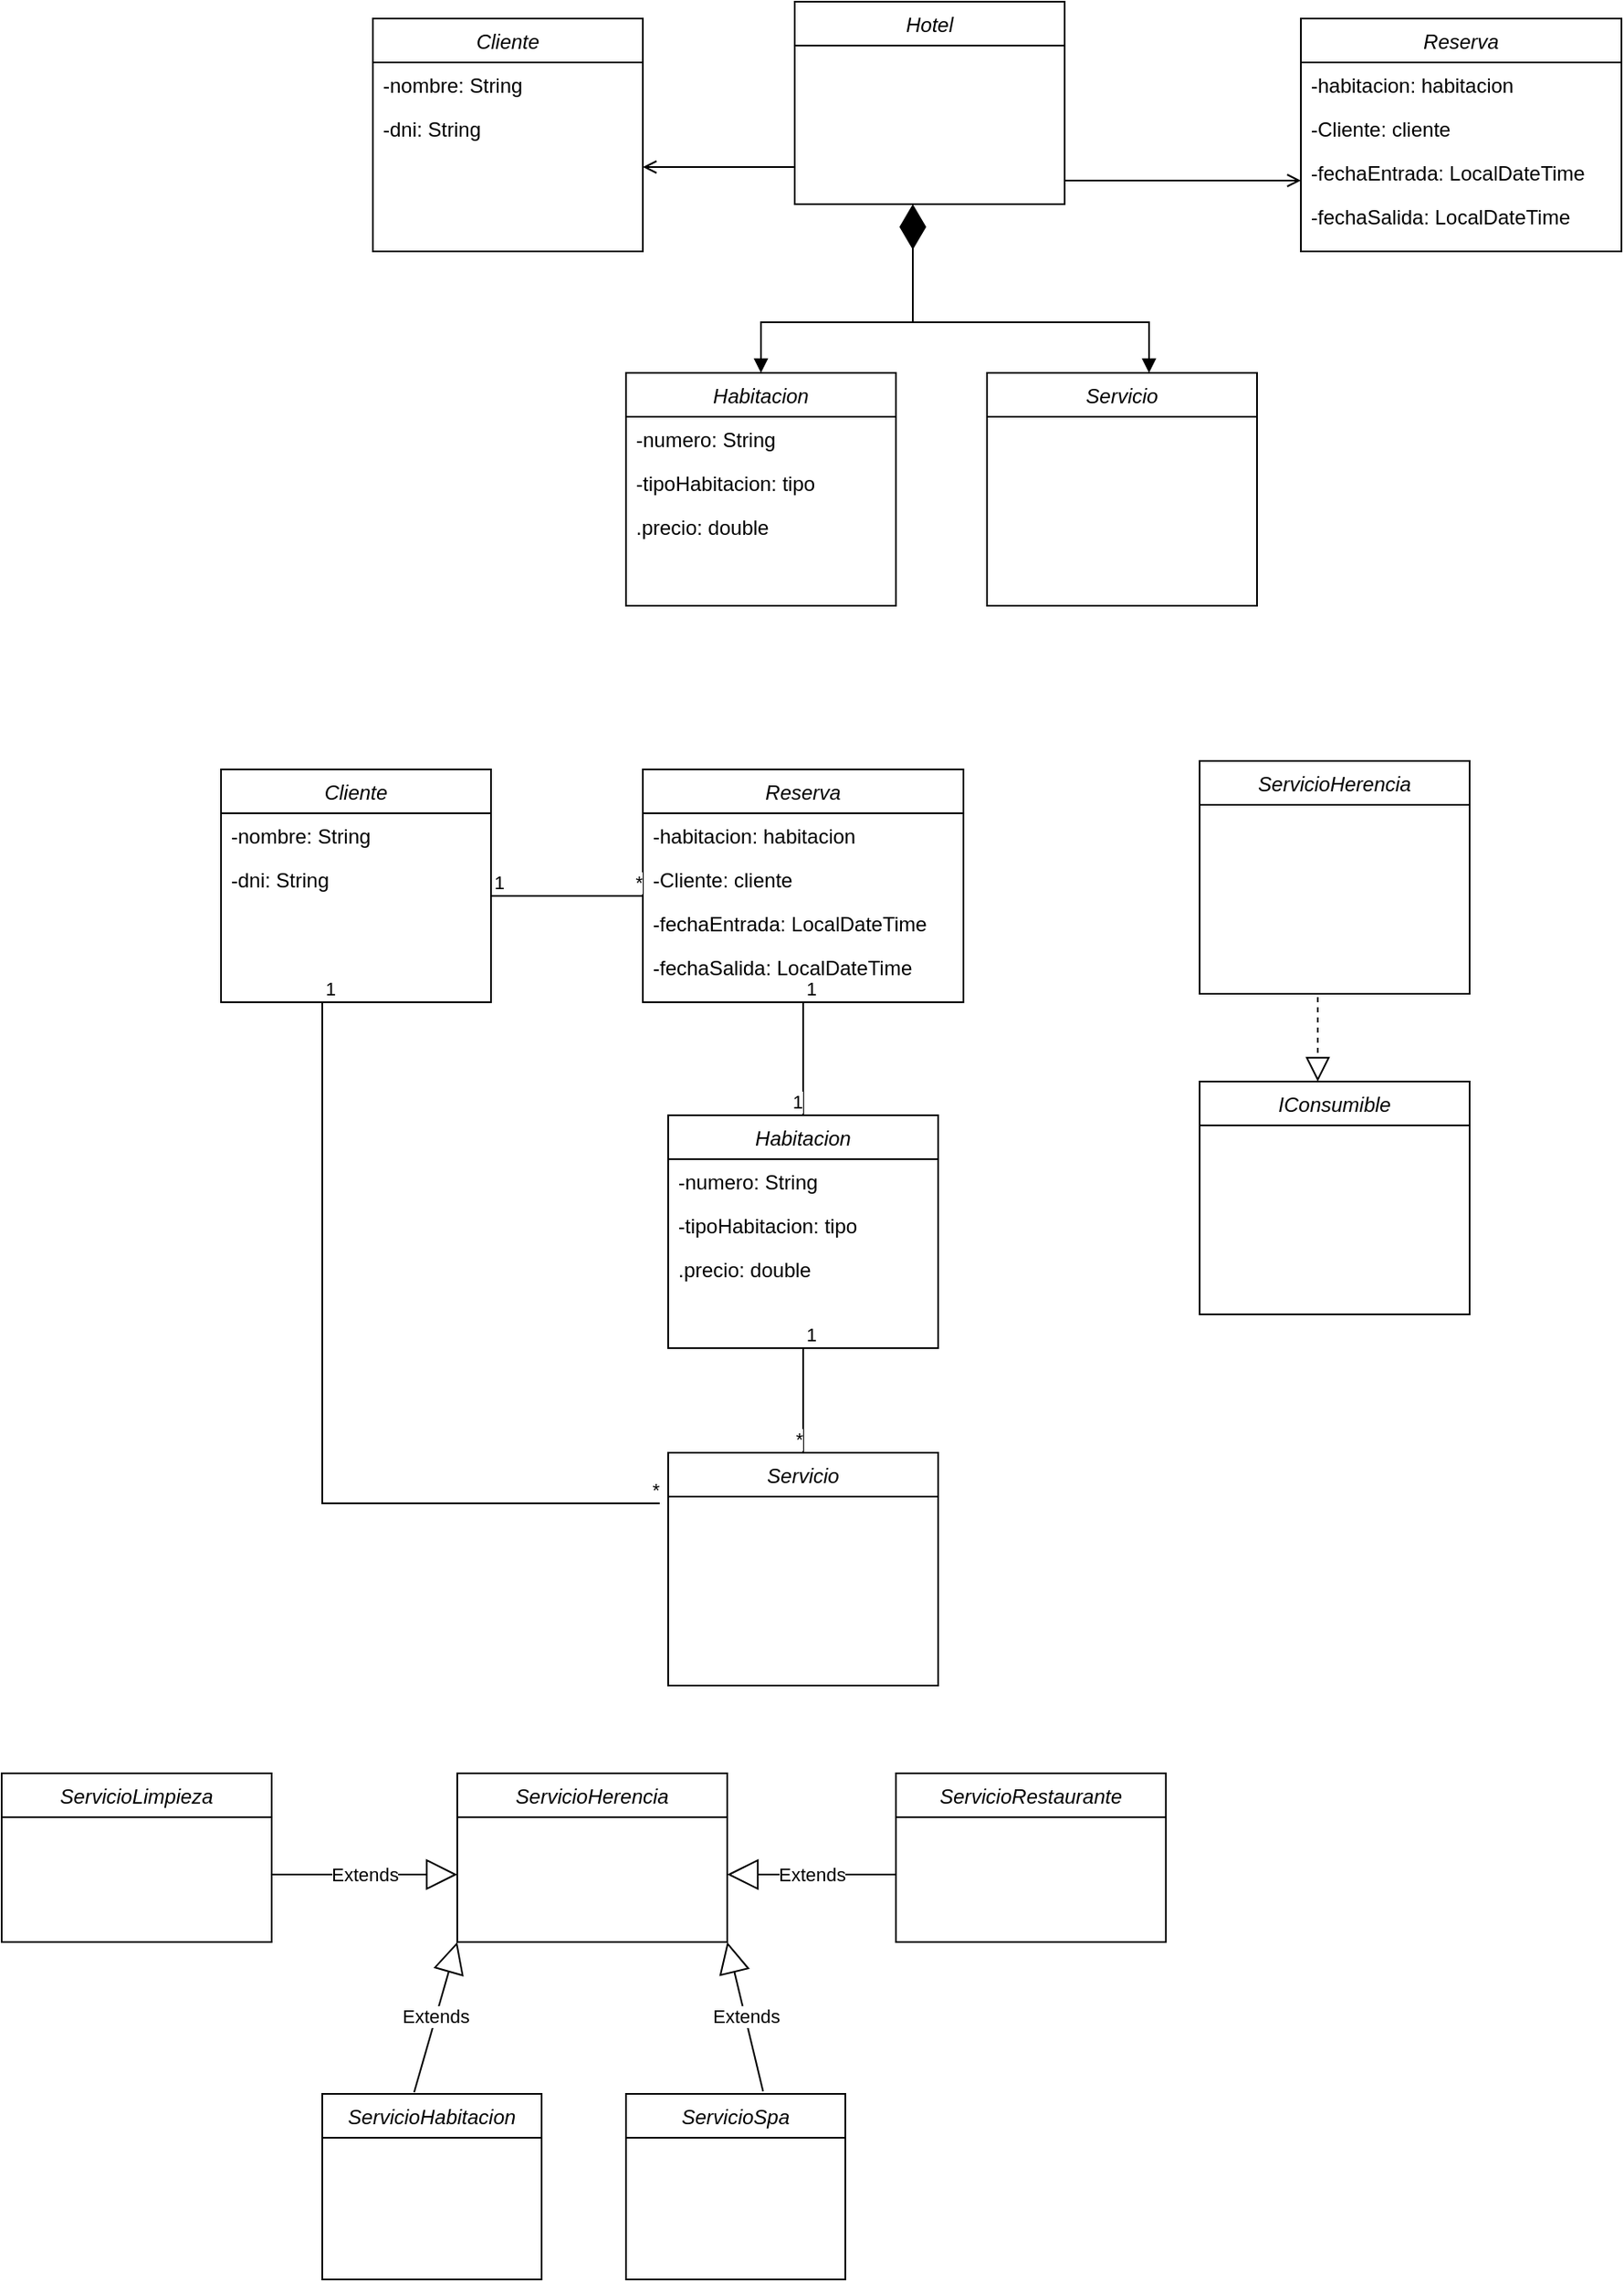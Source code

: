 <mxfile version="24.7.13">
  <diagram id="C5RBs43oDa-KdzZeNtuy" name="Page-1">
    <mxGraphModel dx="1981" dy="426" grid="1" gridSize="10" guides="1" tooltips="1" connect="1" arrows="1" fold="1" page="1" pageScale="1" pageWidth="827" pageHeight="1169" math="0" shadow="0">
      <root>
        <mxCell id="WIyWlLk6GJQsqaUBKTNV-0" />
        <mxCell id="WIyWlLk6GJQsqaUBKTNV-1" parent="WIyWlLk6GJQsqaUBKTNV-0" />
        <mxCell id="zkfFHV4jXpPFQw0GAbJ--0" value="Hotel" style="swimlane;fontStyle=2;align=center;verticalAlign=top;childLayout=stackLayout;horizontal=1;startSize=26;horizontalStack=0;resizeParent=1;resizeLast=0;collapsible=1;marginBottom=0;rounded=0;shadow=0;strokeWidth=1;" parent="WIyWlLk6GJQsqaUBKTNV-1" vertex="1">
          <mxGeometry x="220" y="130" width="160" height="120" as="geometry">
            <mxRectangle x="230" y="140" width="160" height="26" as="alternateBounds" />
          </mxGeometry>
        </mxCell>
        <mxCell id="iourdz4xyw0Kd0Qw91tp-29" value="" style="endArrow=open;shadow=0;strokeWidth=1;rounded=0;curved=0;endFill=1;edgeStyle=elbowEdgeStyle;elbow=vertical;" edge="1" parent="zkfFHV4jXpPFQw0GAbJ--0">
          <mxGeometry x="0.5" y="41" relative="1" as="geometry">
            <mxPoint y="98" as="sourcePoint" />
            <mxPoint x="-90" y="98" as="targetPoint" />
            <mxPoint x="-40" y="32" as="offset" />
          </mxGeometry>
        </mxCell>
        <mxCell id="zkfFHV4jXpPFQw0GAbJ--26" value="" style="endArrow=open;shadow=0;strokeWidth=1;rounded=0;curved=0;endFill=1;edgeStyle=elbowEdgeStyle;elbow=vertical;" parent="WIyWlLk6GJQsqaUBKTNV-1" source="zkfFHV4jXpPFQw0GAbJ--0" edge="1">
          <mxGeometry x="0.5" y="41" relative="1" as="geometry">
            <mxPoint x="380" y="192" as="sourcePoint" />
            <mxPoint x="520" y="236" as="targetPoint" />
            <mxPoint x="-40" y="32" as="offset" />
          </mxGeometry>
        </mxCell>
        <mxCell id="iourdz4xyw0Kd0Qw91tp-12" value="Cliente" style="swimlane;fontStyle=2;align=center;verticalAlign=top;childLayout=stackLayout;horizontal=1;startSize=26;horizontalStack=0;resizeParent=1;resizeLast=0;collapsible=1;marginBottom=0;rounded=0;shadow=0;strokeWidth=1;" vertex="1" parent="WIyWlLk6GJQsqaUBKTNV-1">
          <mxGeometry x="-30" y="140" width="160" height="138" as="geometry">
            <mxRectangle x="230" y="140" width="160" height="26" as="alternateBounds" />
          </mxGeometry>
        </mxCell>
        <mxCell id="iourdz4xyw0Kd0Qw91tp-13" value="-nombre: String" style="text;strokeColor=none;fillColor=none;align=left;verticalAlign=top;spacingLeft=4;spacingRight=4;overflow=hidden;rotatable=0;points=[[0,0.5],[1,0.5]];portConstraint=eastwest;whiteSpace=wrap;html=1;" vertex="1" parent="iourdz4xyw0Kd0Qw91tp-12">
          <mxGeometry y="26" width="160" height="26" as="geometry" />
        </mxCell>
        <mxCell id="iourdz4xyw0Kd0Qw91tp-15" value="-dni: String" style="text;strokeColor=none;fillColor=none;align=left;verticalAlign=top;spacingLeft=4;spacingRight=4;overflow=hidden;rotatable=0;points=[[0,0.5],[1,0.5]];portConstraint=eastwest;whiteSpace=wrap;html=1;" vertex="1" parent="iourdz4xyw0Kd0Qw91tp-12">
          <mxGeometry y="52" width="160" height="26" as="geometry" />
        </mxCell>
        <mxCell id="iourdz4xyw0Kd0Qw91tp-17" value="Reserva&#xa;" style="swimlane;fontStyle=2;align=center;verticalAlign=top;childLayout=stackLayout;horizontal=1;startSize=26;horizontalStack=0;resizeParent=1;resizeLast=0;collapsible=1;marginBottom=0;rounded=0;shadow=0;strokeWidth=1;" vertex="1" parent="WIyWlLk6GJQsqaUBKTNV-1">
          <mxGeometry x="520" y="140" width="190" height="138" as="geometry">
            <mxRectangle x="230" y="140" width="160" height="26" as="alternateBounds" />
          </mxGeometry>
        </mxCell>
        <mxCell id="iourdz4xyw0Kd0Qw91tp-18" value="-habitacion: habitacion&lt;span style=&quot;white-space: pre;&quot;&gt;&#x9;&lt;/span&gt;" style="text;strokeColor=none;fillColor=none;align=left;verticalAlign=top;spacingLeft=4;spacingRight=4;overflow=hidden;rotatable=0;points=[[0,0.5],[1,0.5]];portConstraint=eastwest;whiteSpace=wrap;html=1;" vertex="1" parent="iourdz4xyw0Kd0Qw91tp-17">
          <mxGeometry y="26" width="190" height="26" as="geometry" />
        </mxCell>
        <mxCell id="iourdz4xyw0Kd0Qw91tp-19" value="-Cliente: cliente" style="text;strokeColor=none;fillColor=none;align=left;verticalAlign=top;spacingLeft=4;spacingRight=4;overflow=hidden;rotatable=0;points=[[0,0.5],[1,0.5]];portConstraint=eastwest;whiteSpace=wrap;html=1;" vertex="1" parent="iourdz4xyw0Kd0Qw91tp-17">
          <mxGeometry y="52" width="190" height="26" as="geometry" />
        </mxCell>
        <mxCell id="iourdz4xyw0Kd0Qw91tp-21" value="-fechaEntrada: LocalDateTime" style="text;strokeColor=none;fillColor=none;align=left;verticalAlign=top;spacingLeft=4;spacingRight=4;overflow=hidden;rotatable=0;points=[[0,0.5],[1,0.5]];portConstraint=eastwest;whiteSpace=wrap;html=1;" vertex="1" parent="iourdz4xyw0Kd0Qw91tp-17">
          <mxGeometry y="78" width="190" height="26" as="geometry" />
        </mxCell>
        <mxCell id="iourdz4xyw0Kd0Qw91tp-20" value="-fechaSalida: LocalDateTime" style="text;strokeColor=none;fillColor=none;align=left;verticalAlign=top;spacingLeft=4;spacingRight=4;overflow=hidden;rotatable=0;points=[[0,0.5],[1,0.5]];portConstraint=eastwest;whiteSpace=wrap;html=1;" vertex="1" parent="iourdz4xyw0Kd0Qw91tp-17">
          <mxGeometry y="104" width="190" height="26" as="geometry" />
        </mxCell>
        <mxCell id="iourdz4xyw0Kd0Qw91tp-22" value="Habitacion" style="swimlane;fontStyle=2;align=center;verticalAlign=top;childLayout=stackLayout;horizontal=1;startSize=26;horizontalStack=0;resizeParent=1;resizeLast=0;collapsible=1;marginBottom=0;rounded=0;shadow=0;strokeWidth=1;" vertex="1" parent="WIyWlLk6GJQsqaUBKTNV-1">
          <mxGeometry x="120" y="350" width="160" height="138" as="geometry">
            <mxRectangle x="230" y="140" width="160" height="26" as="alternateBounds" />
          </mxGeometry>
        </mxCell>
        <mxCell id="iourdz4xyw0Kd0Qw91tp-23" value="-numero: String" style="text;strokeColor=none;fillColor=none;align=left;verticalAlign=top;spacingLeft=4;spacingRight=4;overflow=hidden;rotatable=0;points=[[0,0.5],[1,0.5]];portConstraint=eastwest;whiteSpace=wrap;html=1;" vertex="1" parent="iourdz4xyw0Kd0Qw91tp-22">
          <mxGeometry y="26" width="160" height="26" as="geometry" />
        </mxCell>
        <mxCell id="iourdz4xyw0Kd0Qw91tp-24" value="-tipoHabitacion: tipo" style="text;strokeColor=none;fillColor=none;align=left;verticalAlign=top;spacingLeft=4;spacingRight=4;overflow=hidden;rotatable=0;points=[[0,0.5],[1,0.5]];portConstraint=eastwest;whiteSpace=wrap;html=1;" vertex="1" parent="iourdz4xyw0Kd0Qw91tp-22">
          <mxGeometry y="52" width="160" height="26" as="geometry" />
        </mxCell>
        <mxCell id="iourdz4xyw0Kd0Qw91tp-28" value=".precio: double" style="text;strokeColor=none;fillColor=none;align=left;verticalAlign=top;spacingLeft=4;spacingRight=4;overflow=hidden;rotatable=0;points=[[0,0.5],[1,0.5]];portConstraint=eastwest;whiteSpace=wrap;html=1;" vertex="1" parent="iourdz4xyw0Kd0Qw91tp-22">
          <mxGeometry y="78" width="160" height="26" as="geometry" />
        </mxCell>
        <mxCell id="iourdz4xyw0Kd0Qw91tp-25" value="Servicio" style="swimlane;fontStyle=2;align=center;verticalAlign=top;childLayout=stackLayout;horizontal=1;startSize=26;horizontalStack=0;resizeParent=1;resizeLast=0;collapsible=1;marginBottom=0;rounded=0;shadow=0;strokeWidth=1;" vertex="1" parent="WIyWlLk6GJQsqaUBKTNV-1">
          <mxGeometry x="334" y="350" width="160" height="138" as="geometry">
            <mxRectangle x="230" y="140" width="160" height="26" as="alternateBounds" />
          </mxGeometry>
        </mxCell>
        <mxCell id="iourdz4xyw0Kd0Qw91tp-33" value="" style="endArrow=block;startArrow=block;endFill=1;startFill=1;html=1;rounded=0;exitX=0.5;exitY=0;exitDx=0;exitDy=0;entryX=0.6;entryY=0;entryDx=0;entryDy=0;entryPerimeter=0;" edge="1" parent="WIyWlLk6GJQsqaUBKTNV-1" source="iourdz4xyw0Kd0Qw91tp-22" target="iourdz4xyw0Kd0Qw91tp-25">
          <mxGeometry width="160" relative="1" as="geometry">
            <mxPoint x="210" y="330" as="sourcePoint" />
            <mxPoint x="435.04" y="316.964" as="targetPoint" />
            <Array as="points">
              <mxPoint x="200" y="320" />
              <mxPoint x="300" y="320" />
              <mxPoint x="430" y="320" />
            </Array>
          </mxGeometry>
        </mxCell>
        <mxCell id="iourdz4xyw0Kd0Qw91tp-34" value="" style="endArrow=diamondThin;endFill=1;endSize=24;html=1;rounded=0;" edge="1" parent="WIyWlLk6GJQsqaUBKTNV-1">
          <mxGeometry width="160" relative="1" as="geometry">
            <mxPoint x="290" y="320" as="sourcePoint" />
            <mxPoint x="290" y="250" as="targetPoint" />
          </mxGeometry>
        </mxCell>
        <mxCell id="iourdz4xyw0Kd0Qw91tp-35" value="Cliente" style="swimlane;fontStyle=2;align=center;verticalAlign=top;childLayout=stackLayout;horizontal=1;startSize=26;horizontalStack=0;resizeParent=1;resizeLast=0;collapsible=1;marginBottom=0;rounded=0;shadow=0;strokeWidth=1;" vertex="1" parent="WIyWlLk6GJQsqaUBKTNV-1">
          <mxGeometry x="-120" y="585" width="160" height="138" as="geometry">
            <mxRectangle x="230" y="140" width="160" height="26" as="alternateBounds" />
          </mxGeometry>
        </mxCell>
        <mxCell id="iourdz4xyw0Kd0Qw91tp-36" value="-nombre: String" style="text;strokeColor=none;fillColor=none;align=left;verticalAlign=top;spacingLeft=4;spacingRight=4;overflow=hidden;rotatable=0;points=[[0,0.5],[1,0.5]];portConstraint=eastwest;whiteSpace=wrap;html=1;" vertex="1" parent="iourdz4xyw0Kd0Qw91tp-35">
          <mxGeometry y="26" width="160" height="26" as="geometry" />
        </mxCell>
        <mxCell id="iourdz4xyw0Kd0Qw91tp-37" value="-dni: String" style="text;strokeColor=none;fillColor=none;align=left;verticalAlign=top;spacingLeft=4;spacingRight=4;overflow=hidden;rotatable=0;points=[[0,0.5],[1,0.5]];portConstraint=eastwest;whiteSpace=wrap;html=1;" vertex="1" parent="iourdz4xyw0Kd0Qw91tp-35">
          <mxGeometry y="52" width="160" height="26" as="geometry" />
        </mxCell>
        <mxCell id="iourdz4xyw0Kd0Qw91tp-38" value="Reserva&#xa;" style="swimlane;fontStyle=2;align=center;verticalAlign=top;childLayout=stackLayout;horizontal=1;startSize=26;horizontalStack=0;resizeParent=1;resizeLast=0;collapsible=1;marginBottom=0;rounded=0;shadow=0;strokeWidth=1;" vertex="1" parent="WIyWlLk6GJQsqaUBKTNV-1">
          <mxGeometry x="130" y="585" width="190" height="138" as="geometry">
            <mxRectangle x="230" y="140" width="160" height="26" as="alternateBounds" />
          </mxGeometry>
        </mxCell>
        <mxCell id="iourdz4xyw0Kd0Qw91tp-39" value="-habitacion: habitacion&lt;span style=&quot;white-space: pre;&quot;&gt;&#x9;&lt;/span&gt;" style="text;strokeColor=none;fillColor=none;align=left;verticalAlign=top;spacingLeft=4;spacingRight=4;overflow=hidden;rotatable=0;points=[[0,0.5],[1,0.5]];portConstraint=eastwest;whiteSpace=wrap;html=1;" vertex="1" parent="iourdz4xyw0Kd0Qw91tp-38">
          <mxGeometry y="26" width="190" height="26" as="geometry" />
        </mxCell>
        <mxCell id="iourdz4xyw0Kd0Qw91tp-40" value="-Cliente: cliente" style="text;strokeColor=none;fillColor=none;align=left;verticalAlign=top;spacingLeft=4;spacingRight=4;overflow=hidden;rotatable=0;points=[[0,0.5],[1,0.5]];portConstraint=eastwest;whiteSpace=wrap;html=1;" vertex="1" parent="iourdz4xyw0Kd0Qw91tp-38">
          <mxGeometry y="52" width="190" height="26" as="geometry" />
        </mxCell>
        <mxCell id="iourdz4xyw0Kd0Qw91tp-41" value="-fechaEntrada: LocalDateTime" style="text;strokeColor=none;fillColor=none;align=left;verticalAlign=top;spacingLeft=4;spacingRight=4;overflow=hidden;rotatable=0;points=[[0,0.5],[1,0.5]];portConstraint=eastwest;whiteSpace=wrap;html=1;" vertex="1" parent="iourdz4xyw0Kd0Qw91tp-38">
          <mxGeometry y="78" width="190" height="26" as="geometry" />
        </mxCell>
        <mxCell id="iourdz4xyw0Kd0Qw91tp-42" value="-fechaSalida: LocalDateTime" style="text;strokeColor=none;fillColor=none;align=left;verticalAlign=top;spacingLeft=4;spacingRight=4;overflow=hidden;rotatable=0;points=[[0,0.5],[1,0.5]];portConstraint=eastwest;whiteSpace=wrap;html=1;" vertex="1" parent="iourdz4xyw0Kd0Qw91tp-38">
          <mxGeometry y="104" width="190" height="26" as="geometry" />
        </mxCell>
        <mxCell id="iourdz4xyw0Kd0Qw91tp-43" value="Habitacion" style="swimlane;fontStyle=2;align=center;verticalAlign=top;childLayout=stackLayout;horizontal=1;startSize=26;horizontalStack=0;resizeParent=1;resizeLast=0;collapsible=1;marginBottom=0;rounded=0;shadow=0;strokeWidth=1;" vertex="1" parent="WIyWlLk6GJQsqaUBKTNV-1">
          <mxGeometry x="145" y="790" width="160" height="138" as="geometry">
            <mxRectangle x="230" y="140" width="160" height="26" as="alternateBounds" />
          </mxGeometry>
        </mxCell>
        <mxCell id="iourdz4xyw0Kd0Qw91tp-44" value="-numero: String" style="text;strokeColor=none;fillColor=none;align=left;verticalAlign=top;spacingLeft=4;spacingRight=4;overflow=hidden;rotatable=0;points=[[0,0.5],[1,0.5]];portConstraint=eastwest;whiteSpace=wrap;html=1;" vertex="1" parent="iourdz4xyw0Kd0Qw91tp-43">
          <mxGeometry y="26" width="160" height="26" as="geometry" />
        </mxCell>
        <mxCell id="iourdz4xyw0Kd0Qw91tp-45" value="-tipoHabitacion: tipo" style="text;strokeColor=none;fillColor=none;align=left;verticalAlign=top;spacingLeft=4;spacingRight=4;overflow=hidden;rotatable=0;points=[[0,0.5],[1,0.5]];portConstraint=eastwest;whiteSpace=wrap;html=1;" vertex="1" parent="iourdz4xyw0Kd0Qw91tp-43">
          <mxGeometry y="52" width="160" height="26" as="geometry" />
        </mxCell>
        <mxCell id="iourdz4xyw0Kd0Qw91tp-46" value=".precio: double" style="text;strokeColor=none;fillColor=none;align=left;verticalAlign=top;spacingLeft=4;spacingRight=4;overflow=hidden;rotatable=0;points=[[0,0.5],[1,0.5]];portConstraint=eastwest;whiteSpace=wrap;html=1;" vertex="1" parent="iourdz4xyw0Kd0Qw91tp-43">
          <mxGeometry y="78" width="160" height="26" as="geometry" />
        </mxCell>
        <mxCell id="iourdz4xyw0Kd0Qw91tp-47" value="ServicioHerencia" style="swimlane;fontStyle=2;align=center;verticalAlign=top;childLayout=stackLayout;horizontal=1;startSize=26;horizontalStack=0;resizeParent=1;resizeLast=0;collapsible=1;marginBottom=0;rounded=0;shadow=0;strokeWidth=1;" vertex="1" parent="WIyWlLk6GJQsqaUBKTNV-1">
          <mxGeometry x="460" y="580" width="160" height="138" as="geometry">
            <mxRectangle x="230" y="140" width="160" height="26" as="alternateBounds" />
          </mxGeometry>
        </mxCell>
        <mxCell id="iourdz4xyw0Kd0Qw91tp-48" value="IConsumible" style="swimlane;fontStyle=2;align=center;verticalAlign=top;childLayout=stackLayout;horizontal=1;startSize=26;horizontalStack=0;resizeParent=1;resizeLast=0;collapsible=1;marginBottom=0;rounded=0;shadow=0;strokeWidth=1;" vertex="1" parent="WIyWlLk6GJQsqaUBKTNV-1">
          <mxGeometry x="460" y="770" width="160" height="138" as="geometry">
            <mxRectangle x="230" y="140" width="160" height="26" as="alternateBounds" />
          </mxGeometry>
        </mxCell>
        <mxCell id="iourdz4xyw0Kd0Qw91tp-49" value="Servicio" style="swimlane;fontStyle=2;align=center;verticalAlign=top;childLayout=stackLayout;horizontal=1;startSize=26;horizontalStack=0;resizeParent=1;resizeLast=0;collapsible=1;marginBottom=0;rounded=0;shadow=0;strokeWidth=1;" vertex="1" parent="WIyWlLk6GJQsqaUBKTNV-1">
          <mxGeometry x="145" y="990" width="160" height="138" as="geometry">
            <mxRectangle x="230" y="140" width="160" height="26" as="alternateBounds" />
          </mxGeometry>
        </mxCell>
        <mxCell id="iourdz4xyw0Kd0Qw91tp-50" value="" style="endArrow=none;html=1;edgeStyle=orthogonalEdgeStyle;rounded=0;" edge="1" parent="WIyWlLk6GJQsqaUBKTNV-1">
          <mxGeometry relative="1" as="geometry">
            <mxPoint x="-60" y="723" as="sourcePoint" />
            <mxPoint x="140" y="1020" as="targetPoint" />
            <Array as="points">
              <mxPoint x="-60" y="870" />
              <mxPoint x="-60" y="870" />
            </Array>
          </mxGeometry>
        </mxCell>
        <mxCell id="iourdz4xyw0Kd0Qw91tp-51" value="1" style="edgeLabel;resizable=0;html=1;align=left;verticalAlign=bottom;" connectable="0" vertex="1" parent="iourdz4xyw0Kd0Qw91tp-50">
          <mxGeometry x="-1" relative="1" as="geometry" />
        </mxCell>
        <mxCell id="iourdz4xyw0Kd0Qw91tp-52" value="*" style="edgeLabel;resizable=0;html=1;align=right;verticalAlign=bottom;" connectable="0" vertex="1" parent="iourdz4xyw0Kd0Qw91tp-50">
          <mxGeometry x="1" relative="1" as="geometry" />
        </mxCell>
        <mxCell id="iourdz4xyw0Kd0Qw91tp-53" value="" style="endArrow=none;html=1;edgeStyle=orthogonalEdgeStyle;rounded=0;" edge="1" parent="WIyWlLk6GJQsqaUBKTNV-1">
          <mxGeometry relative="1" as="geometry">
            <mxPoint x="40" y="660" as="sourcePoint" />
            <mxPoint x="130" y="660" as="targetPoint" />
          </mxGeometry>
        </mxCell>
        <mxCell id="iourdz4xyw0Kd0Qw91tp-54" value="1" style="edgeLabel;resizable=0;html=1;align=left;verticalAlign=bottom;" connectable="0" vertex="1" parent="iourdz4xyw0Kd0Qw91tp-53">
          <mxGeometry x="-1" relative="1" as="geometry" />
        </mxCell>
        <mxCell id="iourdz4xyw0Kd0Qw91tp-55" value="*" style="edgeLabel;resizable=0;html=1;align=right;verticalAlign=bottom;" connectable="0" vertex="1" parent="iourdz4xyw0Kd0Qw91tp-53">
          <mxGeometry x="1" relative="1" as="geometry" />
        </mxCell>
        <mxCell id="iourdz4xyw0Kd0Qw91tp-56" value="" style="endArrow=none;html=1;edgeStyle=orthogonalEdgeStyle;rounded=0;exitX=0.5;exitY=1;exitDx=0;exitDy=0;entryX=0.5;entryY=0;entryDx=0;entryDy=0;" edge="1" parent="WIyWlLk6GJQsqaUBKTNV-1" source="iourdz4xyw0Kd0Qw91tp-43" target="iourdz4xyw0Kd0Qw91tp-49">
          <mxGeometry relative="1" as="geometry">
            <mxPoint x="220" y="940" as="sourcePoint" />
            <mxPoint x="510" y="850" as="targetPoint" />
          </mxGeometry>
        </mxCell>
        <mxCell id="iourdz4xyw0Kd0Qw91tp-57" value="1" style="edgeLabel;resizable=0;html=1;align=left;verticalAlign=bottom;" connectable="0" vertex="1" parent="iourdz4xyw0Kd0Qw91tp-56">
          <mxGeometry x="-1" relative="1" as="geometry" />
        </mxCell>
        <mxCell id="iourdz4xyw0Kd0Qw91tp-58" value="*" style="edgeLabel;resizable=0;html=1;align=right;verticalAlign=bottom;" connectable="0" vertex="1" parent="iourdz4xyw0Kd0Qw91tp-56">
          <mxGeometry x="1" relative="1" as="geometry" />
        </mxCell>
        <mxCell id="iourdz4xyw0Kd0Qw91tp-59" value="" style="endArrow=block;dashed=1;endFill=0;endSize=12;html=1;rounded=0;" edge="1" parent="WIyWlLk6GJQsqaUBKTNV-1">
          <mxGeometry width="160" relative="1" as="geometry">
            <mxPoint x="530" y="720" as="sourcePoint" />
            <mxPoint x="530" y="770" as="targetPoint" />
          </mxGeometry>
        </mxCell>
        <mxCell id="iourdz4xyw0Kd0Qw91tp-60" value="" style="endArrow=none;html=1;edgeStyle=orthogonalEdgeStyle;rounded=0;entryX=0.5;entryY=0;entryDx=0;entryDy=0;exitX=0.5;exitY=1;exitDx=0;exitDy=0;" edge="1" parent="WIyWlLk6GJQsqaUBKTNV-1" source="iourdz4xyw0Kd0Qw91tp-38" target="iourdz4xyw0Kd0Qw91tp-43">
          <mxGeometry relative="1" as="geometry">
            <mxPoint x="230" y="730" as="sourcePoint" />
            <mxPoint x="380" y="660" as="targetPoint" />
          </mxGeometry>
        </mxCell>
        <mxCell id="iourdz4xyw0Kd0Qw91tp-61" value="1" style="edgeLabel;resizable=0;html=1;align=left;verticalAlign=bottom;" connectable="0" vertex="1" parent="iourdz4xyw0Kd0Qw91tp-60">
          <mxGeometry x="-1" relative="1" as="geometry" />
        </mxCell>
        <mxCell id="iourdz4xyw0Kd0Qw91tp-62" value="1" style="edgeLabel;resizable=0;html=1;align=right;verticalAlign=bottom;" connectable="0" vertex="1" parent="iourdz4xyw0Kd0Qw91tp-60">
          <mxGeometry x="1" relative="1" as="geometry" />
        </mxCell>
        <mxCell id="iourdz4xyw0Kd0Qw91tp-81" value="ServicioLimpieza" style="swimlane;fontStyle=2;align=center;verticalAlign=top;childLayout=stackLayout;horizontal=1;startSize=26;horizontalStack=0;resizeParent=1;resizeLast=0;collapsible=1;marginBottom=0;rounded=0;shadow=0;strokeWidth=1;" vertex="1" parent="WIyWlLk6GJQsqaUBKTNV-1">
          <mxGeometry x="-250" y="1180" width="160" height="100" as="geometry">
            <mxRectangle x="230" y="140" width="160" height="26" as="alternateBounds" />
          </mxGeometry>
        </mxCell>
        <mxCell id="iourdz4xyw0Kd0Qw91tp-82" value="ServicioHerencia" style="swimlane;fontStyle=2;align=center;verticalAlign=top;childLayout=stackLayout;horizontal=1;startSize=26;horizontalStack=0;resizeParent=1;resizeLast=0;collapsible=1;marginBottom=0;rounded=0;shadow=0;strokeWidth=1;" vertex="1" parent="WIyWlLk6GJQsqaUBKTNV-1">
          <mxGeometry x="20" y="1180" width="160" height="100" as="geometry">
            <mxRectangle x="230" y="140" width="160" height="26" as="alternateBounds" />
          </mxGeometry>
        </mxCell>
        <mxCell id="iourdz4xyw0Kd0Qw91tp-83" value="ServicioRestaurante" style="swimlane;fontStyle=2;align=center;verticalAlign=top;childLayout=stackLayout;horizontal=1;startSize=26;horizontalStack=0;resizeParent=1;resizeLast=0;collapsible=1;marginBottom=0;rounded=0;shadow=0;strokeWidth=1;" vertex="1" parent="WIyWlLk6GJQsqaUBKTNV-1">
          <mxGeometry x="280" y="1180" width="160" height="100" as="geometry">
            <mxRectangle x="230" y="140" width="160" height="26" as="alternateBounds" />
          </mxGeometry>
        </mxCell>
        <mxCell id="iourdz4xyw0Kd0Qw91tp-84" value="ServicioSpa" style="swimlane;fontStyle=2;align=center;verticalAlign=top;childLayout=stackLayout;horizontal=1;startSize=26;horizontalStack=0;resizeParent=1;resizeLast=0;collapsible=1;marginBottom=0;rounded=0;shadow=0;strokeWidth=1;" vertex="1" parent="WIyWlLk6GJQsqaUBKTNV-1">
          <mxGeometry x="120" y="1370" width="130" height="110" as="geometry">
            <mxRectangle x="230" y="140" width="160" height="26" as="alternateBounds" />
          </mxGeometry>
        </mxCell>
        <mxCell id="iourdz4xyw0Kd0Qw91tp-85" value="ServicioHabitacion&#xa;" style="swimlane;fontStyle=2;align=center;verticalAlign=top;childLayout=stackLayout;horizontal=1;startSize=26;horizontalStack=0;resizeParent=1;resizeLast=0;collapsible=1;marginBottom=0;rounded=0;shadow=0;strokeWidth=1;" vertex="1" parent="WIyWlLk6GJQsqaUBKTNV-1">
          <mxGeometry x="-60" y="1370" width="130" height="110" as="geometry">
            <mxRectangle x="230" y="140" width="160" height="26" as="alternateBounds" />
          </mxGeometry>
        </mxCell>
        <mxCell id="iourdz4xyw0Kd0Qw91tp-87" value="Extends" style="endArrow=block;endSize=16;endFill=0;html=1;rounded=0;" edge="1" parent="WIyWlLk6GJQsqaUBKTNV-1">
          <mxGeometry width="160" relative="1" as="geometry">
            <mxPoint x="-90" y="1240" as="sourcePoint" />
            <mxPoint x="20" y="1240" as="targetPoint" />
            <Array as="points">
              <mxPoint x="20" y="1240" />
            </Array>
          </mxGeometry>
        </mxCell>
        <mxCell id="iourdz4xyw0Kd0Qw91tp-88" value="Extends" style="endArrow=block;endSize=16;endFill=0;html=1;rounded=0;exitX=0.419;exitY=-0.009;exitDx=0;exitDy=0;exitPerimeter=0;" edge="1" parent="WIyWlLk6GJQsqaUBKTNV-1" source="iourdz4xyw0Kd0Qw91tp-85">
          <mxGeometry width="160" relative="1" as="geometry">
            <mxPoint x="-50" y="1360" as="sourcePoint" />
            <mxPoint x="20" y="1280" as="targetPoint" />
          </mxGeometry>
        </mxCell>
        <mxCell id="iourdz4xyw0Kd0Qw91tp-89" value="Extends" style="endArrow=block;endSize=16;endFill=0;html=1;rounded=0;exitX=0.625;exitY=-0.014;exitDx=0;exitDy=0;exitPerimeter=0;entryX=1;entryY=1;entryDx=0;entryDy=0;" edge="1" parent="WIyWlLk6GJQsqaUBKTNV-1" source="iourdz4xyw0Kd0Qw91tp-84" target="iourdz4xyw0Kd0Qw91tp-82">
          <mxGeometry width="160" relative="1" as="geometry">
            <mxPoint x="100" y="1350" as="sourcePoint" />
            <mxPoint x="170" y="1280" as="targetPoint" />
          </mxGeometry>
        </mxCell>
        <mxCell id="iourdz4xyw0Kd0Qw91tp-90" value="Extends" style="endArrow=block;endSize=16;endFill=0;html=1;rounded=0;" edge="1" parent="WIyWlLk6GJQsqaUBKTNV-1">
          <mxGeometry width="160" relative="1" as="geometry">
            <mxPoint x="280" y="1240" as="sourcePoint" />
            <mxPoint x="180" y="1240" as="targetPoint" />
          </mxGeometry>
        </mxCell>
      </root>
    </mxGraphModel>
  </diagram>
</mxfile>
